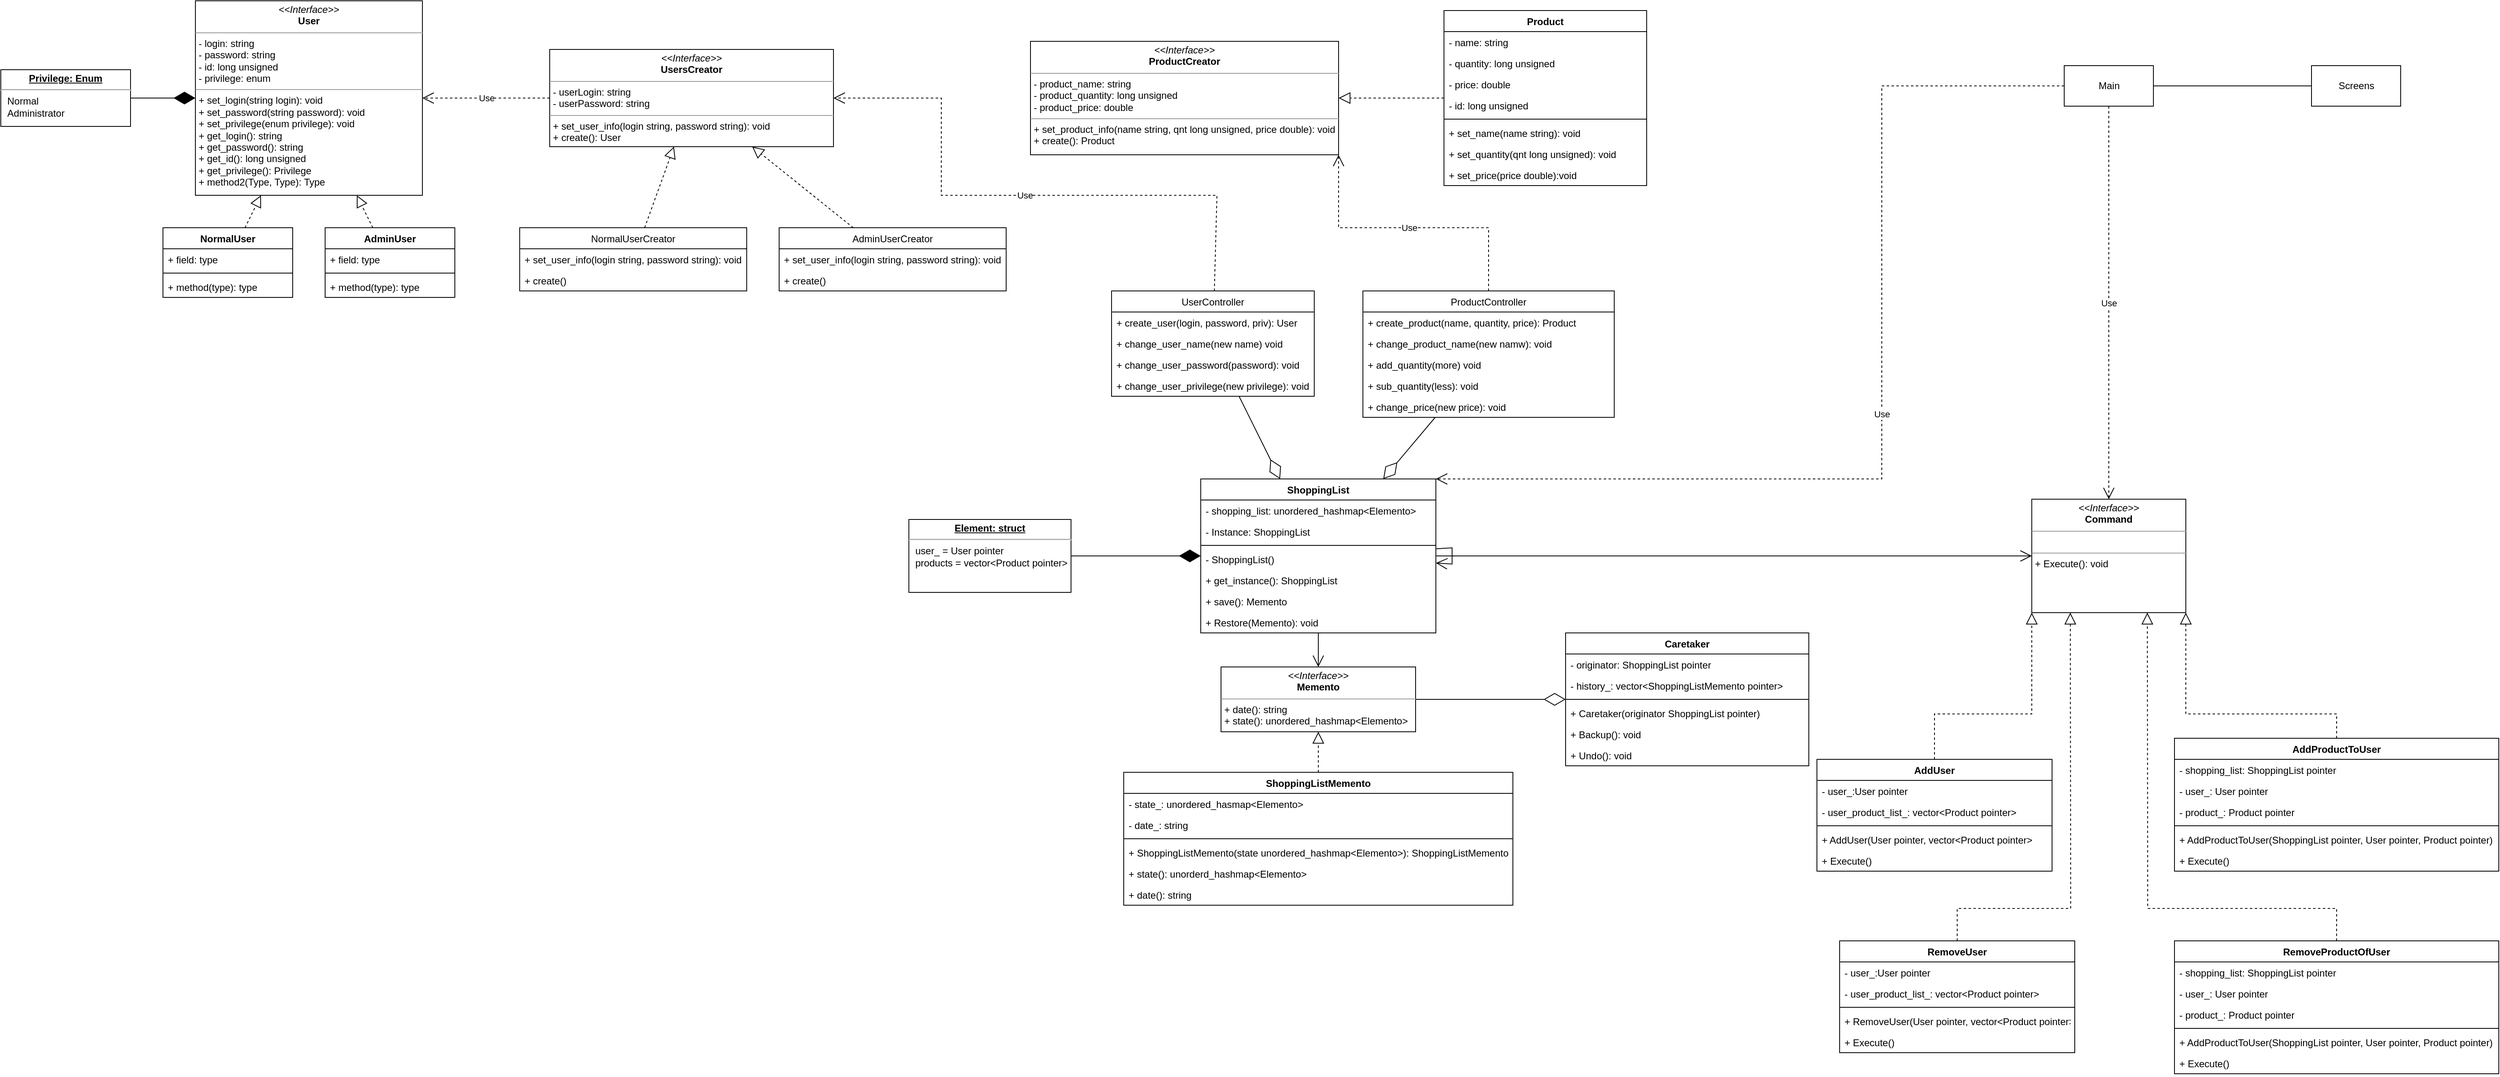 <mxfile version="18.0.6" type="device"><diagram id="e4DoPncErM7FcEN1IzNZ" name="Página-1"><mxGraphModel dx="3576" dy="1153" grid="1" gridSize="10" guides="1" tooltips="1" connect="1" arrows="1" fold="1" page="1" pageScale="1" pageWidth="827" pageHeight="1169" math="0" shadow="0"><root><mxCell id="0"/><mxCell id="1" parent="0"/><mxCell id="eyz5NyRLea04elnx0sg6-11" value="&lt;p style=&quot;margin:0px;margin-top:4px;text-align:center;&quot;&gt;&lt;i&gt;&amp;lt;&amp;lt;Interface&amp;gt;&amp;gt;&lt;/i&gt;&lt;br&gt;&lt;b&gt;User&lt;/b&gt;&lt;/p&gt;&lt;hr size=&quot;1&quot;&gt;&lt;p style=&quot;margin:0px;margin-left:4px;&quot;&gt;- login: string&lt;br&gt;- password: string&lt;/p&gt;&lt;p style=&quot;margin:0px;margin-left:4px;&quot;&gt;- id: long&amp;nbsp;unsigned&lt;/p&gt;&lt;p style=&quot;margin:0px;margin-left:4px;&quot;&gt;- privilege: enum&lt;/p&gt;&lt;hr size=&quot;1&quot;&gt;&lt;p style=&quot;margin:0px;margin-left:4px;&quot;&gt;+ set_login(string login): void&lt;/p&gt;&lt;p style=&quot;margin:0px;margin-left:4px;&quot;&gt;+ set_password(string password): void&lt;/p&gt;&lt;p style=&quot;margin:0px;margin-left:4px;&quot;&gt;+ set_privilege(enum privilege): void&lt;/p&gt;&lt;p style=&quot;margin:0px;margin-left:4px;&quot;&gt;+ get_login(): string&lt;/p&gt;&lt;p style=&quot;margin:0px;margin-left:4px;&quot;&gt;+ get_password(): string&lt;/p&gt;&lt;p style=&quot;margin:0px;margin-left:4px;&quot;&gt;+ get_id(): long unsigned&lt;/p&gt;&lt;p style=&quot;margin:0px;margin-left:4px;&quot;&gt;+ get_privilege(): Privilege&lt;/p&gt;&lt;p style=&quot;margin:0px;margin-left:4px;&quot;&gt;+ method2(Type, Type): Type&lt;/p&gt;" style="verticalAlign=top;align=left;overflow=fill;fontSize=12;fontFamily=Helvetica;html=1;" parent="1" vertex="1"><mxGeometry x="40" y="80" width="280" height="240" as="geometry"/></mxCell><mxCell id="eyz5NyRLea04elnx0sg6-18" value="NormalUser" style="swimlane;fontStyle=1;align=center;verticalAlign=top;childLayout=stackLayout;horizontal=1;startSize=26;horizontalStack=0;resizeParent=1;resizeParentMax=0;resizeLast=0;collapsible=1;marginBottom=0;" parent="1" vertex="1"><mxGeometry y="360" width="160" height="86" as="geometry"/></mxCell><mxCell id="eyz5NyRLea04elnx0sg6-19" value="+ field: type" style="text;strokeColor=none;fillColor=none;align=left;verticalAlign=top;spacingLeft=4;spacingRight=4;overflow=hidden;rotatable=0;points=[[0,0.5],[1,0.5]];portConstraint=eastwest;" parent="eyz5NyRLea04elnx0sg6-18" vertex="1"><mxGeometry y="26" width="160" height="26" as="geometry"/></mxCell><mxCell id="eyz5NyRLea04elnx0sg6-20" value="" style="line;strokeWidth=1;fillColor=none;align=left;verticalAlign=middle;spacingTop=-1;spacingLeft=3;spacingRight=3;rotatable=0;labelPosition=right;points=[];portConstraint=eastwest;" parent="eyz5NyRLea04elnx0sg6-18" vertex="1"><mxGeometry y="52" width="160" height="8" as="geometry"/></mxCell><mxCell id="eyz5NyRLea04elnx0sg6-21" value="+ method(type): type" style="text;strokeColor=none;fillColor=none;align=left;verticalAlign=top;spacingLeft=4;spacingRight=4;overflow=hidden;rotatable=0;points=[[0,0.5],[1,0.5]];portConstraint=eastwest;" parent="eyz5NyRLea04elnx0sg6-18" vertex="1"><mxGeometry y="60" width="160" height="26" as="geometry"/></mxCell><mxCell id="eyz5NyRLea04elnx0sg6-26" value="AdminUser" style="swimlane;fontStyle=1;align=center;verticalAlign=top;childLayout=stackLayout;horizontal=1;startSize=26;horizontalStack=0;resizeParent=1;resizeParentMax=0;resizeLast=0;collapsible=1;marginBottom=0;" parent="1" vertex="1"><mxGeometry x="200" y="360" width="160" height="86" as="geometry"/></mxCell><mxCell id="eyz5NyRLea04elnx0sg6-27" value="+ field: type" style="text;strokeColor=none;fillColor=none;align=left;verticalAlign=top;spacingLeft=4;spacingRight=4;overflow=hidden;rotatable=0;points=[[0,0.5],[1,0.5]];portConstraint=eastwest;" parent="eyz5NyRLea04elnx0sg6-26" vertex="1"><mxGeometry y="26" width="160" height="26" as="geometry"/></mxCell><mxCell id="eyz5NyRLea04elnx0sg6-28" value="" style="line;strokeWidth=1;fillColor=none;align=left;verticalAlign=middle;spacingTop=-1;spacingLeft=3;spacingRight=3;rotatable=0;labelPosition=right;points=[];portConstraint=eastwest;" parent="eyz5NyRLea04elnx0sg6-26" vertex="1"><mxGeometry y="52" width="160" height="8" as="geometry"/></mxCell><mxCell id="eyz5NyRLea04elnx0sg6-29" value="+ method(type): type" style="text;strokeColor=none;fillColor=none;align=left;verticalAlign=top;spacingLeft=4;spacingRight=4;overflow=hidden;rotatable=0;points=[[0,0.5],[1,0.5]];portConstraint=eastwest;" parent="eyz5NyRLea04elnx0sg6-26" vertex="1"><mxGeometry y="60" width="160" height="26" as="geometry"/></mxCell><mxCell id="eyz5NyRLea04elnx0sg6-33" value="&lt;p style=&quot;margin:0px;margin-top:4px;text-align:center;&quot;&gt;&lt;i&gt;&amp;lt;&amp;lt;Interface&amp;gt;&amp;gt;&lt;/i&gt;&lt;br&gt;&lt;b&gt;UsersCreator&lt;/b&gt;&lt;/p&gt;&lt;hr size=&quot;1&quot;&gt;&lt;p style=&quot;margin:0px;margin-left:4px;&quot;&gt;- userLogin: string&lt;/p&gt;&lt;p style=&quot;margin:0px;margin-left:4px;&quot;&gt;- userPassword: string&lt;br&gt;&lt;/p&gt;&lt;hr size=&quot;1&quot;&gt;&lt;p style=&quot;margin:0px;margin-left:4px;&quot;&gt;+ set_user_info(login string, password string): void&lt;br&gt;+ create(): User&lt;/p&gt;" style="verticalAlign=top;align=left;overflow=fill;fontSize=12;fontFamily=Helvetica;html=1;" parent="1" vertex="1"><mxGeometry x="477" y="140" width="350" height="120" as="geometry"/></mxCell><mxCell id="eyz5NyRLea04elnx0sg6-34" value="Use" style="endArrow=open;endSize=12;dashed=1;html=1;rounded=0;" parent="1" source="eyz5NyRLea04elnx0sg6-33" target="eyz5NyRLea04elnx0sg6-11" edge="1"><mxGeometry width="160" relative="1" as="geometry"><mxPoint x="270" y="280" as="sourcePoint"/><mxPoint x="430" y="280" as="targetPoint"/></mxGeometry></mxCell><mxCell id="eyz5NyRLea04elnx0sg6-35" value="" style="endArrow=block;dashed=1;endFill=0;endSize=12;html=1;rounded=0;" parent="1" source="eyz5NyRLea04elnx0sg6-18" target="eyz5NyRLea04elnx0sg6-11" edge="1"><mxGeometry width="160" relative="1" as="geometry"><mxPoint x="270" y="280" as="sourcePoint"/><mxPoint x="430" y="280" as="targetPoint"/></mxGeometry></mxCell><mxCell id="eyz5NyRLea04elnx0sg6-36" value="" style="endArrow=block;dashed=1;endFill=0;endSize=12;html=1;rounded=0;" parent="1" source="eyz5NyRLea04elnx0sg6-26" target="eyz5NyRLea04elnx0sg6-11" edge="1"><mxGeometry width="160" relative="1" as="geometry"><mxPoint x="270" y="280" as="sourcePoint"/><mxPoint x="430" y="280" as="targetPoint"/></mxGeometry></mxCell><mxCell id="eyz5NyRLea04elnx0sg6-37" value="NormalUserCreator" style="swimlane;fontStyle=0;childLayout=stackLayout;horizontal=1;startSize=26;fillColor=none;horizontalStack=0;resizeParent=1;resizeParentMax=0;resizeLast=0;collapsible=1;marginBottom=0;" parent="1" vertex="1"><mxGeometry x="440" y="360" width="280" height="78" as="geometry"/></mxCell><mxCell id="eyz5NyRLea04elnx0sg6-41" value="+ set_user_info(login string, password string): void" style="text;strokeColor=none;fillColor=none;align=left;verticalAlign=top;spacingLeft=4;spacingRight=4;overflow=hidden;rotatable=0;points=[[0,0.5],[1,0.5]];portConstraint=eastwest;" parent="eyz5NyRLea04elnx0sg6-37" vertex="1"><mxGeometry y="26" width="280" height="26" as="geometry"/></mxCell><mxCell id="eyz5NyRLea04elnx0sg6-42" value="+ create()" style="text;strokeColor=none;fillColor=none;align=left;verticalAlign=top;spacingLeft=4;spacingRight=4;overflow=hidden;rotatable=0;points=[[0,0.5],[1,0.5]];portConstraint=eastwest;" parent="eyz5NyRLea04elnx0sg6-37" vertex="1"><mxGeometry y="52" width="280" height="26" as="geometry"/></mxCell><mxCell id="eyz5NyRLea04elnx0sg6-43" value="AdminUserCreator" style="swimlane;fontStyle=0;childLayout=stackLayout;horizontal=1;startSize=26;fillColor=none;horizontalStack=0;resizeParent=1;resizeParentMax=0;resizeLast=0;collapsible=1;marginBottom=0;" parent="1" vertex="1"><mxGeometry x="760" y="360" width="280" height="78" as="geometry"/></mxCell><mxCell id="eyz5NyRLea04elnx0sg6-44" value="+ set_user_info(login string, password string): void" style="text;strokeColor=none;fillColor=none;align=left;verticalAlign=top;spacingLeft=4;spacingRight=4;overflow=hidden;rotatable=0;points=[[0,0.5],[1,0.5]];portConstraint=eastwest;" parent="eyz5NyRLea04elnx0sg6-43" vertex="1"><mxGeometry y="26" width="280" height="26" as="geometry"/></mxCell><mxCell id="eyz5NyRLea04elnx0sg6-45" value="+ create()" style="text;strokeColor=none;fillColor=none;align=left;verticalAlign=top;spacingLeft=4;spacingRight=4;overflow=hidden;rotatable=0;points=[[0,0.5],[1,0.5]];portConstraint=eastwest;" parent="eyz5NyRLea04elnx0sg6-43" vertex="1"><mxGeometry y="52" width="280" height="26" as="geometry"/></mxCell><mxCell id="eyz5NyRLea04elnx0sg6-46" value="" style="endArrow=block;dashed=1;endFill=0;endSize=12;html=1;rounded=0;" parent="1" source="eyz5NyRLea04elnx0sg6-37" target="eyz5NyRLea04elnx0sg6-33" edge="1"><mxGeometry width="160" relative="1" as="geometry"><mxPoint x="680" y="280" as="sourcePoint"/><mxPoint x="840" y="280" as="targetPoint"/></mxGeometry></mxCell><mxCell id="eyz5NyRLea04elnx0sg6-47" value="" style="endArrow=block;dashed=1;endFill=0;endSize=12;html=1;rounded=0;" parent="1" source="eyz5NyRLea04elnx0sg6-43" target="eyz5NyRLea04elnx0sg6-33" edge="1"><mxGeometry width="160" relative="1" as="geometry"><mxPoint x="636.271" y="370" as="sourcePoint"/><mxPoint x="652.352" y="270.0" as="targetPoint"/></mxGeometry></mxCell><mxCell id="eyz5NyRLea04elnx0sg6-52" value="Product" style="swimlane;fontStyle=1;align=center;verticalAlign=top;childLayout=stackLayout;horizontal=1;startSize=26;horizontalStack=0;resizeParent=1;resizeParentMax=0;resizeLast=0;collapsible=1;marginBottom=0;" parent="1" vertex="1"><mxGeometry x="1580" y="92" width="250" height="216" as="geometry"/></mxCell><mxCell id="eyz5NyRLea04elnx0sg6-53" value="- name: string" style="text;strokeColor=none;fillColor=none;align=left;verticalAlign=top;spacingLeft=4;spacingRight=4;overflow=hidden;rotatable=0;points=[[0,0.5],[1,0.5]];portConstraint=eastwest;" parent="eyz5NyRLea04elnx0sg6-52" vertex="1"><mxGeometry y="26" width="250" height="26" as="geometry"/></mxCell><mxCell id="eyz5NyRLea04elnx0sg6-56" value="- quantity: long unsigned" style="text;strokeColor=none;fillColor=none;align=left;verticalAlign=top;spacingLeft=4;spacingRight=4;overflow=hidden;rotatable=0;points=[[0,0.5],[1,0.5]];portConstraint=eastwest;" parent="eyz5NyRLea04elnx0sg6-52" vertex="1"><mxGeometry y="52" width="250" height="26" as="geometry"/></mxCell><mxCell id="eyz5NyRLea04elnx0sg6-57" value="- price: double" style="text;strokeColor=none;fillColor=none;align=left;verticalAlign=top;spacingLeft=4;spacingRight=4;overflow=hidden;rotatable=0;points=[[0,0.5],[1,0.5]];portConstraint=eastwest;" parent="eyz5NyRLea04elnx0sg6-52" vertex="1"><mxGeometry y="78" width="250" height="26" as="geometry"/></mxCell><mxCell id="eyz5NyRLea04elnx0sg6-58" value="- id: long unsigned" style="text;strokeColor=none;fillColor=none;align=left;verticalAlign=top;spacingLeft=4;spacingRight=4;overflow=hidden;rotatable=0;points=[[0,0.5],[1,0.5]];portConstraint=eastwest;" parent="eyz5NyRLea04elnx0sg6-52" vertex="1"><mxGeometry y="104" width="250" height="26" as="geometry"/></mxCell><mxCell id="eyz5NyRLea04elnx0sg6-54" value="" style="line;strokeWidth=1;fillColor=none;align=left;verticalAlign=middle;spacingTop=-1;spacingLeft=3;spacingRight=3;rotatable=0;labelPosition=right;points=[];portConstraint=eastwest;" parent="eyz5NyRLea04elnx0sg6-52" vertex="1"><mxGeometry y="130" width="250" height="8" as="geometry"/></mxCell><mxCell id="eyz5NyRLea04elnx0sg6-55" value="+ set_name(name string): void" style="text;strokeColor=none;fillColor=none;align=left;verticalAlign=top;spacingLeft=4;spacingRight=4;overflow=hidden;rotatable=0;points=[[0,0.5],[1,0.5]];portConstraint=eastwest;" parent="eyz5NyRLea04elnx0sg6-52" vertex="1"><mxGeometry y="138" width="250" height="26" as="geometry"/></mxCell><mxCell id="eyz5NyRLea04elnx0sg6-59" value="+ set_quantity(qnt long unsigned): void" style="text;strokeColor=none;fillColor=none;align=left;verticalAlign=top;spacingLeft=4;spacingRight=4;overflow=hidden;rotatable=0;points=[[0,0.5],[1,0.5]];portConstraint=eastwest;" parent="eyz5NyRLea04elnx0sg6-52" vertex="1"><mxGeometry y="164" width="250" height="26" as="geometry"/></mxCell><mxCell id="eyz5NyRLea04elnx0sg6-60" value="+ set_price(price double):void" style="text;strokeColor=none;fillColor=none;align=left;verticalAlign=top;spacingLeft=4;spacingRight=4;overflow=hidden;rotatable=0;points=[[0,0.5],[1,0.5]];portConstraint=eastwest;" parent="eyz5NyRLea04elnx0sg6-52" vertex="1"><mxGeometry y="190" width="250" height="26" as="geometry"/></mxCell><mxCell id="eyz5NyRLea04elnx0sg6-63" value="&lt;p style=&quot;margin:0px;margin-top:4px;text-align:center;&quot;&gt;&lt;i&gt;&amp;lt;&amp;lt;Interface&amp;gt;&amp;gt;&lt;/i&gt;&lt;br&gt;&lt;b&gt;ProductCreator&lt;/b&gt;&lt;/p&gt;&lt;hr size=&quot;1&quot;&gt;&lt;p style=&quot;margin:0px;margin-left:4px;&quot;&gt;- product_name: string&lt;br&gt;- product_quantity: long unsigned&lt;/p&gt;&lt;p style=&quot;margin:0px;margin-left:4px;&quot;&gt;- product_price: double&amp;nbsp;&lt;/p&gt;&lt;hr size=&quot;1&quot;&gt;&lt;p style=&quot;margin:0px;margin-left:4px;&quot;&gt;+ set_product_info(name string, qnt long unsigned, price double): void&lt;br&gt;+ create(): Product&lt;/p&gt;" style="verticalAlign=top;align=left;overflow=fill;fontSize=12;fontFamily=Helvetica;html=1;" parent="1" vertex="1"><mxGeometry x="1070" y="130" width="380" height="140" as="geometry"/></mxCell><mxCell id="eyz5NyRLea04elnx0sg6-65" value="&lt;p style=&quot;margin:0px;margin-top:4px;text-align:center;text-decoration:underline;&quot;&gt;&lt;b&gt;Element: struct&lt;/b&gt;&lt;/p&gt;&lt;hr&gt;&lt;p style=&quot;margin:0px;margin-left:8px;&quot;&gt;user_ = User pointer&lt;br&gt;products = vector&amp;lt;Product pointer&amp;gt;&lt;br&gt;&lt;/p&gt;" style="verticalAlign=top;align=left;overflow=fill;fontSize=12;fontFamily=Helvetica;html=1;" parent="1" vertex="1"><mxGeometry x="920" y="720" width="200" height="90" as="geometry"/></mxCell><mxCell id="eyz5NyRLea04elnx0sg6-66" value="&lt;p style=&quot;margin:0px;margin-top:4px;text-align:center;text-decoration:underline;&quot;&gt;&lt;b&gt;Privilege: Enum&lt;/b&gt;&lt;/p&gt;&lt;hr&gt;&lt;p style=&quot;margin:0px;margin-left:8px;&quot;&gt;Normal&lt;br&gt;Administrator&lt;/p&gt;" style="verticalAlign=top;align=left;overflow=fill;fontSize=12;fontFamily=Helvetica;html=1;" parent="1" vertex="1"><mxGeometry x="-200" y="165" width="160" height="70" as="geometry"/></mxCell><mxCell id="eyz5NyRLea04elnx0sg6-67" value="" style="endArrow=diamondThin;endFill=1;endSize=24;html=1;rounded=0;" parent="1" source="eyz5NyRLea04elnx0sg6-66" target="eyz5NyRLea04elnx0sg6-11" edge="1"><mxGeometry width="160" relative="1" as="geometry"><mxPoint x="70" y="320" as="sourcePoint"/><mxPoint x="230" y="320" as="targetPoint"/></mxGeometry></mxCell><mxCell id="eyz5NyRLea04elnx0sg6-68" value="ShoppingList" style="swimlane;fontStyle=1;align=center;verticalAlign=top;childLayout=stackLayout;horizontal=1;startSize=26;horizontalStack=0;resizeParent=1;resizeParentMax=0;resizeLast=0;collapsible=1;marginBottom=0;" parent="1" vertex="1"><mxGeometry x="1280" y="670" width="290" height="190" as="geometry"/></mxCell><mxCell id="eyz5NyRLea04elnx0sg6-69" value="- shopping_list: unordered_hashmap&lt;Elemento&gt;" style="text;strokeColor=none;fillColor=none;align=left;verticalAlign=top;spacingLeft=4;spacingRight=4;overflow=hidden;rotatable=0;points=[[0,0.5],[1,0.5]];portConstraint=eastwest;" parent="eyz5NyRLea04elnx0sg6-68" vertex="1"><mxGeometry y="26" width="290" height="26" as="geometry"/></mxCell><mxCell id="eyz5NyRLea04elnx0sg6-74" value="- Instance: ShoppingList" style="text;strokeColor=none;fillColor=none;align=left;verticalAlign=top;spacingLeft=4;spacingRight=4;overflow=hidden;rotatable=0;points=[[0,0.5],[1,0.5]];portConstraint=eastwest;" parent="eyz5NyRLea04elnx0sg6-68" vertex="1"><mxGeometry y="52" width="290" height="26" as="geometry"/></mxCell><mxCell id="eyz5NyRLea04elnx0sg6-70" value="" style="line;strokeWidth=1;fillColor=none;align=left;verticalAlign=middle;spacingTop=-1;spacingLeft=3;spacingRight=3;rotatable=0;labelPosition=right;points=[];portConstraint=eastwest;" parent="eyz5NyRLea04elnx0sg6-68" vertex="1"><mxGeometry y="78" width="290" height="8" as="geometry"/></mxCell><mxCell id="eyz5NyRLea04elnx0sg6-71" value="- ShoppingList()" style="text;strokeColor=none;fillColor=none;align=left;verticalAlign=top;spacingLeft=4;spacingRight=4;overflow=hidden;rotatable=0;points=[[0,0.5],[1,0.5]];portConstraint=eastwest;" parent="eyz5NyRLea04elnx0sg6-68" vertex="1"><mxGeometry y="86" width="290" height="26" as="geometry"/></mxCell><mxCell id="eyz5NyRLea04elnx0sg6-75" value="+ get_instance(): ShoppingList" style="text;strokeColor=none;fillColor=none;align=left;verticalAlign=top;spacingLeft=4;spacingRight=4;overflow=hidden;rotatable=0;points=[[0,0.5],[1,0.5]];portConstraint=eastwest;" parent="eyz5NyRLea04elnx0sg6-68" vertex="1"><mxGeometry y="112" width="290" height="26" as="geometry"/></mxCell><mxCell id="eyz5NyRLea04elnx0sg6-115" value="+ save(): Memento" style="text;strokeColor=none;fillColor=none;align=left;verticalAlign=top;spacingLeft=4;spacingRight=4;overflow=hidden;rotatable=0;points=[[0,0.5],[1,0.5]];portConstraint=eastwest;" parent="eyz5NyRLea04elnx0sg6-68" vertex="1"><mxGeometry y="138" width="290" height="26" as="geometry"/></mxCell><mxCell id="eyz5NyRLea04elnx0sg6-116" value="+ Restore(Memento): void" style="text;strokeColor=none;fillColor=none;align=left;verticalAlign=top;spacingLeft=4;spacingRight=4;overflow=hidden;rotatable=0;points=[[0,0.5],[1,0.5]];portConstraint=eastwest;" parent="eyz5NyRLea04elnx0sg6-68" vertex="1"><mxGeometry y="164" width="290" height="26" as="geometry"/></mxCell><mxCell id="eyz5NyRLea04elnx0sg6-72" value="" style="endArrow=diamondThin;endFill=1;endSize=24;html=1;rounded=0;" parent="1" source="eyz5NyRLea04elnx0sg6-65" target="eyz5NyRLea04elnx0sg6-68" edge="1"><mxGeometry width="160" relative="1" as="geometry"><mxPoint x="1030" y="600" as="sourcePoint"/><mxPoint x="1190" y="600" as="targetPoint"/></mxGeometry></mxCell><mxCell id="eyz5NyRLea04elnx0sg6-76" value="" style="endArrow=open;endFill=1;endSize=12;html=1;rounded=0;" parent="1" source="eyz5NyRLea04elnx0sg6-68" target="eyz5NyRLea04elnx0sg6-68" edge="1"><mxGeometry width="160" relative="1" as="geometry"><mxPoint x="1630" y="730" as="sourcePoint"/><mxPoint x="1390" y="580" as="targetPoint"/></mxGeometry></mxCell><mxCell id="eyz5NyRLea04elnx0sg6-77" value="UserController" style="swimlane;fontStyle=0;childLayout=stackLayout;horizontal=1;startSize=26;fillColor=none;horizontalStack=0;resizeParent=1;resizeParentMax=0;resizeLast=0;collapsible=1;marginBottom=0;" parent="1" vertex="1"><mxGeometry x="1170" y="438" width="250" height="130" as="geometry"/></mxCell><mxCell id="eyz5NyRLea04elnx0sg6-78" value="+ create_user(login, password, priv): User" style="text;strokeColor=none;fillColor=none;align=left;verticalAlign=top;spacingLeft=4;spacingRight=4;overflow=hidden;rotatable=0;points=[[0,0.5],[1,0.5]];portConstraint=eastwest;" parent="eyz5NyRLea04elnx0sg6-77" vertex="1"><mxGeometry y="26" width="250" height="26" as="geometry"/></mxCell><mxCell id="eyz5NyRLea04elnx0sg6-79" value="+ change_user_name(new name) void" style="text;strokeColor=none;fillColor=none;align=left;verticalAlign=top;spacingLeft=4;spacingRight=4;overflow=hidden;rotatable=0;points=[[0,0.5],[1,0.5]];portConstraint=eastwest;" parent="eyz5NyRLea04elnx0sg6-77" vertex="1"><mxGeometry y="52" width="250" height="26" as="geometry"/></mxCell><mxCell id="eyz5NyRLea04elnx0sg6-80" value="+ change_user_password(password): void" style="text;strokeColor=none;fillColor=none;align=left;verticalAlign=top;spacingLeft=4;spacingRight=4;overflow=hidden;rotatable=0;points=[[0,0.5],[1,0.5]];portConstraint=eastwest;" parent="eyz5NyRLea04elnx0sg6-77" vertex="1"><mxGeometry y="78" width="250" height="26" as="geometry"/></mxCell><mxCell id="eyz5NyRLea04elnx0sg6-89" value="+ change_user_privilege(new privilege): void" style="text;strokeColor=none;fillColor=none;align=left;verticalAlign=top;spacingLeft=4;spacingRight=4;overflow=hidden;rotatable=0;points=[[0,0.5],[1,0.5]];portConstraint=eastwest;" parent="eyz5NyRLea04elnx0sg6-77" vertex="1"><mxGeometry y="104" width="250" height="26" as="geometry"/></mxCell><mxCell id="eyz5NyRLea04elnx0sg6-81" value="ProductController" style="swimlane;fontStyle=0;childLayout=stackLayout;horizontal=1;startSize=26;fillColor=none;horizontalStack=0;resizeParent=1;resizeParentMax=0;resizeLast=0;collapsible=1;marginBottom=0;" parent="1" vertex="1"><mxGeometry x="1480" y="438" width="310" height="156" as="geometry"/></mxCell><mxCell id="eyz5NyRLea04elnx0sg6-82" value="+ create_product(name, quantity, price): Product" style="text;strokeColor=none;fillColor=none;align=left;verticalAlign=top;spacingLeft=4;spacingRight=4;overflow=hidden;rotatable=0;points=[[0,0.5],[1,0.5]];portConstraint=eastwest;" parent="eyz5NyRLea04elnx0sg6-81" vertex="1"><mxGeometry y="26" width="310" height="26" as="geometry"/></mxCell><mxCell id="eyz5NyRLea04elnx0sg6-83" value="+ change_product_name(new namw): void" style="text;strokeColor=none;fillColor=none;align=left;verticalAlign=top;spacingLeft=4;spacingRight=4;overflow=hidden;rotatable=0;points=[[0,0.5],[1,0.5]];portConstraint=eastwest;" parent="eyz5NyRLea04elnx0sg6-81" vertex="1"><mxGeometry y="52" width="310" height="26" as="geometry"/></mxCell><mxCell id="eyz5NyRLea04elnx0sg6-84" value="+ add_quantity(more) void" style="text;strokeColor=none;fillColor=none;align=left;verticalAlign=top;spacingLeft=4;spacingRight=4;overflow=hidden;rotatable=0;points=[[0,0.5],[1,0.5]];portConstraint=eastwest;" parent="eyz5NyRLea04elnx0sg6-81" vertex="1"><mxGeometry y="78" width="310" height="26" as="geometry"/></mxCell><mxCell id="eyz5NyRLea04elnx0sg6-90" value="+ sub_quantity(less): void" style="text;strokeColor=none;fillColor=none;align=left;verticalAlign=top;spacingLeft=4;spacingRight=4;overflow=hidden;rotatable=0;points=[[0,0.5],[1,0.5]];portConstraint=eastwest;" parent="eyz5NyRLea04elnx0sg6-81" vertex="1"><mxGeometry y="104" width="310" height="26" as="geometry"/></mxCell><mxCell id="eyz5NyRLea04elnx0sg6-91" value="+ change_price(new price): void" style="text;strokeColor=none;fillColor=none;align=left;verticalAlign=top;spacingLeft=4;spacingRight=4;overflow=hidden;rotatable=0;points=[[0,0.5],[1,0.5]];portConstraint=eastwest;" parent="eyz5NyRLea04elnx0sg6-81" vertex="1"><mxGeometry y="130" width="310" height="26" as="geometry"/></mxCell><mxCell id="eyz5NyRLea04elnx0sg6-85" value="" style="endArrow=diamondThin;endFill=0;endSize=24;html=1;rounded=0;" parent="1" source="eyz5NyRLea04elnx0sg6-77" target="eyz5NyRLea04elnx0sg6-68" edge="1"><mxGeometry width="160" relative="1" as="geometry"><mxPoint x="1230" y="580" as="sourcePoint"/><mxPoint x="1390" y="580" as="targetPoint"/></mxGeometry></mxCell><mxCell id="eyz5NyRLea04elnx0sg6-86" value="" style="endArrow=diamondThin;endFill=0;endSize=24;html=1;rounded=0;" parent="1" source="eyz5NyRLea04elnx0sg6-81" target="eyz5NyRLea04elnx0sg6-68" edge="1"><mxGeometry width="160" relative="1" as="geometry"><mxPoint x="1359.839" y="552" as="sourcePoint"/><mxPoint x="1408.675" y="680" as="targetPoint"/></mxGeometry></mxCell><mxCell id="eyz5NyRLea04elnx0sg6-87" value="Use" style="endArrow=open;endSize=12;dashed=1;html=1;rounded=0;entryX=1;entryY=1;entryDx=0;entryDy=0;" parent="1" source="eyz5NyRLea04elnx0sg6-81" target="eyz5NyRLea04elnx0sg6-63" edge="1"><mxGeometry width="160" relative="1" as="geometry"><mxPoint x="1130" y="380" as="sourcePoint"/><mxPoint x="1290" y="380" as="targetPoint"/><Array as="points"><mxPoint x="1635" y="360"/><mxPoint x="1450" y="360"/></Array></mxGeometry></mxCell><mxCell id="eyz5NyRLea04elnx0sg6-88" value="Use" style="endArrow=open;endSize=12;dashed=1;html=1;rounded=0;" parent="1" source="eyz5NyRLea04elnx0sg6-77" target="eyz5NyRLea04elnx0sg6-33" edge="1"><mxGeometry width="160" relative="1" as="geometry"><mxPoint x="1130" y="380" as="sourcePoint"/><mxPoint x="1290" y="380" as="targetPoint"/><Array as="points"><mxPoint x="1300" y="320"/><mxPoint x="960" y="320"/><mxPoint x="960" y="200"/></Array></mxGeometry></mxCell><mxCell id="eyz5NyRLea04elnx0sg6-92" value="&lt;p style=&quot;margin:0px;margin-top:4px;text-align:center;&quot;&gt;&lt;i&gt;&amp;lt;&amp;lt;Interface&amp;gt;&amp;gt;&lt;/i&gt;&lt;br&gt;&lt;b&gt;Memento&lt;/b&gt;&lt;/p&gt;&lt;hr size=&quot;1&quot;&gt;&lt;p style=&quot;margin:0px;margin-left:4px;&quot;&gt;+ date(): string&lt;br&gt;+ state(): unordered_hashmap&amp;lt;Elemento&amp;gt;&lt;/p&gt;&lt;p style=&quot;margin:0px;margin-left:4px;&quot;&gt;&lt;br&gt;&lt;/p&gt;" style="verticalAlign=top;align=left;overflow=fill;fontSize=12;fontFamily=Helvetica;html=1;" parent="1" vertex="1"><mxGeometry x="1305" y="902" width="240" height="80" as="geometry"/></mxCell><mxCell id="eyz5NyRLea04elnx0sg6-97" value="" style="endArrow=block;dashed=1;endFill=0;endSize=12;html=1;rounded=0;" parent="1" source="eyz5NyRLea04elnx0sg6-98" target="eyz5NyRLea04elnx0sg6-92" edge="1"><mxGeometry width="160" relative="1" as="geometry"><mxPoint x="1360" y="1052" as="sourcePoint"/><mxPoint x="1460" y="982" as="targetPoint"/></mxGeometry></mxCell><mxCell id="eyz5NyRLea04elnx0sg6-98" value="ShoppingListMemento" style="swimlane;fontStyle=1;align=center;verticalAlign=top;childLayout=stackLayout;horizontal=1;startSize=26;horizontalStack=0;resizeParent=1;resizeParentMax=0;resizeLast=0;collapsible=1;marginBottom=0;" parent="1" vertex="1"><mxGeometry x="1185" y="1032" width="480" height="164" as="geometry"/></mxCell><mxCell id="eyz5NyRLea04elnx0sg6-99" value="- state_: unordered_hasmap&lt;Elemento&gt;" style="text;strokeColor=none;fillColor=none;align=left;verticalAlign=top;spacingLeft=4;spacingRight=4;overflow=hidden;rotatable=0;points=[[0,0.5],[1,0.5]];portConstraint=eastwest;" parent="eyz5NyRLea04elnx0sg6-98" vertex="1"><mxGeometry y="26" width="480" height="26" as="geometry"/></mxCell><mxCell id="eyz5NyRLea04elnx0sg6-102" value="- date_: string" style="text;strokeColor=none;fillColor=none;align=left;verticalAlign=top;spacingLeft=4;spacingRight=4;overflow=hidden;rotatable=0;points=[[0,0.5],[1,0.5]];portConstraint=eastwest;" parent="eyz5NyRLea04elnx0sg6-98" vertex="1"><mxGeometry y="52" width="480" height="26" as="geometry"/></mxCell><mxCell id="eyz5NyRLea04elnx0sg6-100" value="" style="line;strokeWidth=1;fillColor=none;align=left;verticalAlign=middle;spacingTop=-1;spacingLeft=3;spacingRight=3;rotatable=0;labelPosition=right;points=[];portConstraint=eastwest;" parent="eyz5NyRLea04elnx0sg6-98" vertex="1"><mxGeometry y="78" width="480" height="8" as="geometry"/></mxCell><mxCell id="eyz5NyRLea04elnx0sg6-101" value="+ ShoppingListMemento(state unordered_hashmap&lt;Elemento&gt;): ShoppingListMemento" style="text;strokeColor=none;fillColor=none;align=left;verticalAlign=top;spacingLeft=4;spacingRight=4;overflow=hidden;rotatable=0;points=[[0,0.5],[1,0.5]];portConstraint=eastwest;" parent="eyz5NyRLea04elnx0sg6-98" vertex="1"><mxGeometry y="86" width="480" height="26" as="geometry"/></mxCell><mxCell id="eyz5NyRLea04elnx0sg6-103" value="+ state(): unorderd_hashmap&lt;Elemento&gt;" style="text;strokeColor=none;fillColor=none;align=left;verticalAlign=top;spacingLeft=4;spacingRight=4;overflow=hidden;rotatable=0;points=[[0,0.5],[1,0.5]];portConstraint=eastwest;" parent="eyz5NyRLea04elnx0sg6-98" vertex="1"><mxGeometry y="112" width="480" height="26" as="geometry"/></mxCell><mxCell id="eyz5NyRLea04elnx0sg6-104" value="+ date(): string" style="text;strokeColor=none;fillColor=none;align=left;verticalAlign=top;spacingLeft=4;spacingRight=4;overflow=hidden;rotatable=0;points=[[0,0.5],[1,0.5]];portConstraint=eastwest;" parent="eyz5NyRLea04elnx0sg6-98" vertex="1"><mxGeometry y="138" width="480" height="26" as="geometry"/></mxCell><mxCell id="eyz5NyRLea04elnx0sg6-105" value="Caretaker" style="swimlane;fontStyle=1;align=center;verticalAlign=top;childLayout=stackLayout;horizontal=1;startSize=26;horizontalStack=0;resizeParent=1;resizeParentMax=0;resizeLast=0;collapsible=1;marginBottom=0;" parent="1" vertex="1"><mxGeometry x="1730" y="860" width="300" height="164" as="geometry"/></mxCell><mxCell id="eyz5NyRLea04elnx0sg6-106" value="- originator: ShoppingList pointer" style="text;strokeColor=none;fillColor=none;align=left;verticalAlign=top;spacingLeft=4;spacingRight=4;overflow=hidden;rotatable=0;points=[[0,0.5],[1,0.5]];portConstraint=eastwest;" parent="eyz5NyRLea04elnx0sg6-105" vertex="1"><mxGeometry y="26" width="300" height="26" as="geometry"/></mxCell><mxCell id="eyz5NyRLea04elnx0sg6-110" value="- history_: vector&lt;ShoppingListMemento pointer&gt;" style="text;strokeColor=none;fillColor=none;align=left;verticalAlign=top;spacingLeft=4;spacingRight=4;overflow=hidden;rotatable=0;points=[[0,0.5],[1,0.5]];portConstraint=eastwest;" parent="eyz5NyRLea04elnx0sg6-105" vertex="1"><mxGeometry y="52" width="300" height="26" as="geometry"/></mxCell><mxCell id="eyz5NyRLea04elnx0sg6-107" value="" style="line;strokeWidth=1;fillColor=none;align=left;verticalAlign=middle;spacingTop=-1;spacingLeft=3;spacingRight=3;rotatable=0;labelPosition=right;points=[];portConstraint=eastwest;" parent="eyz5NyRLea04elnx0sg6-105" vertex="1"><mxGeometry y="78" width="300" height="8" as="geometry"/></mxCell><mxCell id="eyz5NyRLea04elnx0sg6-108" value="+ Caretaker(originator ShoppingList pointer)" style="text;strokeColor=none;fillColor=none;align=left;verticalAlign=top;spacingLeft=4;spacingRight=4;overflow=hidden;rotatable=0;points=[[0,0.5],[1,0.5]];portConstraint=eastwest;" parent="eyz5NyRLea04elnx0sg6-105" vertex="1"><mxGeometry y="86" width="300" height="26" as="geometry"/></mxCell><mxCell id="eyz5NyRLea04elnx0sg6-111" value="+ Backup(): void" style="text;strokeColor=none;fillColor=none;align=left;verticalAlign=top;spacingLeft=4;spacingRight=4;overflow=hidden;rotatable=0;points=[[0,0.5],[1,0.5]];portConstraint=eastwest;" parent="eyz5NyRLea04elnx0sg6-105" vertex="1"><mxGeometry y="112" width="300" height="26" as="geometry"/></mxCell><mxCell id="eyz5NyRLea04elnx0sg6-112" value="+ Undo(): void" style="text;strokeColor=none;fillColor=none;align=left;verticalAlign=top;spacingLeft=4;spacingRight=4;overflow=hidden;rotatable=0;points=[[0,0.5],[1,0.5]];portConstraint=eastwest;" parent="eyz5NyRLea04elnx0sg6-105" vertex="1"><mxGeometry y="138" width="300" height="26" as="geometry"/></mxCell><mxCell id="eyz5NyRLea04elnx0sg6-109" value="" style="endArrow=diamondThin;endFill=0;endSize=24;html=1;rounded=0;" parent="1" source="eyz5NyRLea04elnx0sg6-92" target="eyz5NyRLea04elnx0sg6-105" edge="1"><mxGeometry width="160" relative="1" as="geometry"><mxPoint x="1720" y="982" as="sourcePoint"/><mxPoint x="1880" y="982" as="targetPoint"/></mxGeometry></mxCell><mxCell id="eyz5NyRLea04elnx0sg6-114" value="" style="endArrow=open;endFill=1;endSize=12;html=1;rounded=0;" parent="1" source="eyz5NyRLea04elnx0sg6-68" target="eyz5NyRLea04elnx0sg6-92" edge="1"><mxGeometry width="160" relative="1" as="geometry"><mxPoint x="1050" y="620" as="sourcePoint"/><mxPoint x="1210" y="620" as="targetPoint"/></mxGeometry></mxCell><mxCell id="eW4fPq8J_WQ3ywFeKjN--6" value="&lt;p style=&quot;margin:0px;margin-top:4px;text-align:center;&quot;&gt;&lt;i&gt;&amp;lt;&amp;lt;Interface&amp;gt;&amp;gt;&lt;/i&gt;&lt;br&gt;&lt;b&gt;Command&lt;/b&gt;&lt;/p&gt;&lt;hr size=&quot;1&quot;&gt;&lt;p style=&quot;margin:0px;margin-left:4px;&quot;&gt;&lt;br&gt;&lt;/p&gt;&lt;hr size=&quot;1&quot;&gt;&lt;p style=&quot;margin:0px;margin-left:4px;&quot;&gt;+ Execute(): void&lt;/p&gt;" style="verticalAlign=top;align=left;overflow=fill;fontSize=12;fontFamily=Helvetica;html=1;" vertex="1" parent="1"><mxGeometry x="2305" y="695" width="190" height="140" as="geometry"/></mxCell><mxCell id="eW4fPq8J_WQ3ywFeKjN--7" value="AddUser" style="swimlane;fontStyle=1;align=center;verticalAlign=top;childLayout=stackLayout;horizontal=1;startSize=26;horizontalStack=0;resizeParent=1;resizeParentMax=0;resizeLast=0;collapsible=1;marginBottom=0;" vertex="1" parent="1"><mxGeometry x="2040" y="1016" width="290" height="138" as="geometry"/></mxCell><mxCell id="eW4fPq8J_WQ3ywFeKjN--8" value="- user_:User pointer" style="text;strokeColor=none;fillColor=none;align=left;verticalAlign=top;spacingLeft=4;spacingRight=4;overflow=hidden;rotatable=0;points=[[0,0.5],[1,0.5]];portConstraint=eastwest;" vertex="1" parent="eW4fPq8J_WQ3ywFeKjN--7"><mxGeometry y="26" width="290" height="26" as="geometry"/></mxCell><mxCell id="eW4fPq8J_WQ3ywFeKjN--9" value="- user_product_list_: vector&lt;Product pointer&gt;" style="text;strokeColor=none;fillColor=none;align=left;verticalAlign=top;spacingLeft=4;spacingRight=4;overflow=hidden;rotatable=0;points=[[0,0.5],[1,0.5]];portConstraint=eastwest;" vertex="1" parent="eW4fPq8J_WQ3ywFeKjN--7"><mxGeometry y="52" width="290" height="26" as="geometry"/></mxCell><mxCell id="eW4fPq8J_WQ3ywFeKjN--10" value="" style="line;strokeWidth=1;fillColor=none;align=left;verticalAlign=middle;spacingTop=-1;spacingLeft=3;spacingRight=3;rotatable=0;labelPosition=right;points=[];portConstraint=eastwest;" vertex="1" parent="eW4fPq8J_WQ3ywFeKjN--7"><mxGeometry y="78" width="290" height="8" as="geometry"/></mxCell><mxCell id="eW4fPq8J_WQ3ywFeKjN--11" value="+ AddUser(User pointer, vector&lt;Product pointer&gt;" style="text;strokeColor=none;fillColor=none;align=left;verticalAlign=top;spacingLeft=4;spacingRight=4;overflow=hidden;rotatable=0;points=[[0,0.5],[1,0.5]];portConstraint=eastwest;" vertex="1" parent="eW4fPq8J_WQ3ywFeKjN--7"><mxGeometry y="86" width="290" height="26" as="geometry"/></mxCell><mxCell id="eW4fPq8J_WQ3ywFeKjN--12" value="+ Execute()" style="text;strokeColor=none;fillColor=none;align=left;verticalAlign=top;spacingLeft=4;spacingRight=4;overflow=hidden;rotatable=0;points=[[0,0.5],[1,0.5]];portConstraint=eastwest;" vertex="1" parent="eW4fPq8J_WQ3ywFeKjN--7"><mxGeometry y="112" width="290" height="26" as="geometry"/></mxCell><mxCell id="eW4fPq8J_WQ3ywFeKjN--13" value="" style="endArrow=block;dashed=1;endFill=0;endSize=12;html=1;rounded=0;entryX=0;entryY=1;entryDx=0;entryDy=0;" edge="1" parent="1" source="eW4fPq8J_WQ3ywFeKjN--7" target="eW4fPq8J_WQ3ywFeKjN--6"><mxGeometry width="160" relative="1" as="geometry"><mxPoint x="2170" y="750" as="sourcePoint"/><mxPoint x="2330" y="750" as="targetPoint"/><Array as="points"><mxPoint x="2185" y="960"/><mxPoint x="2305" y="960"/></Array></mxGeometry></mxCell><mxCell id="eW4fPq8J_WQ3ywFeKjN--14" value="AddProductToUser" style="swimlane;fontStyle=1;align=center;verticalAlign=top;childLayout=stackLayout;horizontal=1;startSize=26;horizontalStack=0;resizeParent=1;resizeParentMax=0;resizeLast=0;collapsible=1;marginBottom=0;" vertex="1" parent="1"><mxGeometry x="2481" y="990" width="400" height="164" as="geometry"/></mxCell><mxCell id="eW4fPq8J_WQ3ywFeKjN--15" value="- shopping_list: ShoppingList pointer" style="text;strokeColor=none;fillColor=none;align=left;verticalAlign=top;spacingLeft=4;spacingRight=4;overflow=hidden;rotatable=0;points=[[0,0.5],[1,0.5]];portConstraint=eastwest;" vertex="1" parent="eW4fPq8J_WQ3ywFeKjN--14"><mxGeometry y="26" width="400" height="26" as="geometry"/></mxCell><mxCell id="eW4fPq8J_WQ3ywFeKjN--16" value="- user_: User pointer" style="text;strokeColor=none;fillColor=none;align=left;verticalAlign=top;spacingLeft=4;spacingRight=4;overflow=hidden;rotatable=0;points=[[0,0.5],[1,0.5]];portConstraint=eastwest;" vertex="1" parent="eW4fPq8J_WQ3ywFeKjN--14"><mxGeometry y="52" width="400" height="26" as="geometry"/></mxCell><mxCell id="eW4fPq8J_WQ3ywFeKjN--17" value="- product_: Product pointer" style="text;strokeColor=none;fillColor=none;align=left;verticalAlign=top;spacingLeft=4;spacingRight=4;overflow=hidden;rotatable=0;points=[[0,0.5],[1,0.5]];portConstraint=eastwest;" vertex="1" parent="eW4fPq8J_WQ3ywFeKjN--14"><mxGeometry y="78" width="400" height="26" as="geometry"/></mxCell><mxCell id="eW4fPq8J_WQ3ywFeKjN--18" value="" style="line;strokeWidth=1;fillColor=none;align=left;verticalAlign=middle;spacingTop=-1;spacingLeft=3;spacingRight=3;rotatable=0;labelPosition=right;points=[];portConstraint=eastwest;" vertex="1" parent="eW4fPq8J_WQ3ywFeKjN--14"><mxGeometry y="104" width="400" height="8" as="geometry"/></mxCell><mxCell id="eW4fPq8J_WQ3ywFeKjN--19" value="+ AddProductToUser(ShoppingList pointer, User pointer, Product pointer)" style="text;strokeColor=none;fillColor=none;align=left;verticalAlign=top;spacingLeft=4;spacingRight=4;overflow=hidden;rotatable=0;points=[[0,0.5],[1,0.5]];portConstraint=eastwest;" vertex="1" parent="eW4fPq8J_WQ3ywFeKjN--14"><mxGeometry y="112" width="400" height="26" as="geometry"/></mxCell><mxCell id="eW4fPq8J_WQ3ywFeKjN--20" value="+ Execute()" style="text;strokeColor=none;fillColor=none;align=left;verticalAlign=top;spacingLeft=4;spacingRight=4;overflow=hidden;rotatable=0;points=[[0,0.5],[1,0.5]];portConstraint=eastwest;" vertex="1" parent="eW4fPq8J_WQ3ywFeKjN--14"><mxGeometry y="138" width="400" height="26" as="geometry"/></mxCell><mxCell id="eW4fPq8J_WQ3ywFeKjN--21" value="" style="endArrow=block;dashed=1;endFill=0;endSize=12;html=1;rounded=0;entryX=1;entryY=1;entryDx=0;entryDy=0;" edge="1" parent="1" source="eW4fPq8J_WQ3ywFeKjN--14" target="eW4fPq8J_WQ3ywFeKjN--6"><mxGeometry width="160" relative="1" as="geometry"><mxPoint x="2340" y="750" as="sourcePoint"/><mxPoint x="2500" y="750" as="targetPoint"/><Array as="points"><mxPoint x="2681" y="960"/><mxPoint x="2495" y="960"/></Array></mxGeometry></mxCell><mxCell id="eW4fPq8J_WQ3ywFeKjN--22" value="" style="endArrow=open;endFill=1;endSize=12;html=1;rounded=0;" edge="1" parent="1" target="eW4fPq8J_WQ3ywFeKjN--6" source="eyz5NyRLea04elnx0sg6-68"><mxGeometry width="160" relative="1" as="geometry"><mxPoint x="2140" y="710" as="sourcePoint"/><mxPoint x="2290" y="590" as="targetPoint"/></mxGeometry></mxCell><mxCell id="eW4fPq8J_WQ3ywFeKjN--23" value="Main" style="html=1;" vertex="1" parent="1"><mxGeometry x="2345" y="160" width="110" height="50" as="geometry"/></mxCell><mxCell id="eW4fPq8J_WQ3ywFeKjN--25" value="Use" style="endArrow=open;endSize=12;dashed=1;html=1;rounded=0;" edge="1" parent="1" source="eW4fPq8J_WQ3ywFeKjN--23" target="eW4fPq8J_WQ3ywFeKjN--6"><mxGeometry width="160" relative="1" as="geometry"><mxPoint x="2270" y="260" as="sourcePoint"/><mxPoint x="2430" y="260" as="targetPoint"/></mxGeometry></mxCell><mxCell id="eW4fPq8J_WQ3ywFeKjN--26" value="Use" style="endArrow=open;endSize=12;dashed=1;html=1;rounded=0;entryX=1;entryY=0;entryDx=0;entryDy=0;" edge="1" parent="1" source="eW4fPq8J_WQ3ywFeKjN--23" target="eyz5NyRLea04elnx0sg6-68"><mxGeometry width="160" relative="1" as="geometry"><mxPoint x="1780" y="490" as="sourcePoint"/><mxPoint x="1940" y="490" as="targetPoint"/><Array as="points"><mxPoint x="2120" y="185"/><mxPoint x="2120" y="670"/></Array></mxGeometry></mxCell><mxCell id="eW4fPq8J_WQ3ywFeKjN--27" value="" style="endArrow=block;dashed=1;endFill=0;endSize=12;html=1;rounded=0;" edge="1" parent="1" source="eyz5NyRLea04elnx0sg6-52" target="eyz5NyRLea04elnx0sg6-63"><mxGeometry width="160" relative="1" as="geometry"><mxPoint x="1750" y="260" as="sourcePoint"/><mxPoint x="1910" y="260" as="targetPoint"/></mxGeometry></mxCell><mxCell id="eW4fPq8J_WQ3ywFeKjN--28" value="RemoveUser" style="swimlane;fontStyle=1;align=center;verticalAlign=top;childLayout=stackLayout;horizontal=1;startSize=26;horizontalStack=0;resizeParent=1;resizeParentMax=0;resizeLast=0;collapsible=1;marginBottom=0;" vertex="1" parent="1"><mxGeometry x="2068" y="1240" width="290" height="138" as="geometry"/></mxCell><mxCell id="eW4fPq8J_WQ3ywFeKjN--29" value="- user_:User pointer" style="text;strokeColor=none;fillColor=none;align=left;verticalAlign=top;spacingLeft=4;spacingRight=4;overflow=hidden;rotatable=0;points=[[0,0.5],[1,0.5]];portConstraint=eastwest;" vertex="1" parent="eW4fPq8J_WQ3ywFeKjN--28"><mxGeometry y="26" width="290" height="26" as="geometry"/></mxCell><mxCell id="eW4fPq8J_WQ3ywFeKjN--30" value="- user_product_list_: vector&lt;Product pointer&gt;" style="text;strokeColor=none;fillColor=none;align=left;verticalAlign=top;spacingLeft=4;spacingRight=4;overflow=hidden;rotatable=0;points=[[0,0.5],[1,0.5]];portConstraint=eastwest;" vertex="1" parent="eW4fPq8J_WQ3ywFeKjN--28"><mxGeometry y="52" width="290" height="26" as="geometry"/></mxCell><mxCell id="eW4fPq8J_WQ3ywFeKjN--31" value="" style="line;strokeWidth=1;fillColor=none;align=left;verticalAlign=middle;spacingTop=-1;spacingLeft=3;spacingRight=3;rotatable=0;labelPosition=right;points=[];portConstraint=eastwest;" vertex="1" parent="eW4fPq8J_WQ3ywFeKjN--28"><mxGeometry y="78" width="290" height="8" as="geometry"/></mxCell><mxCell id="eW4fPq8J_WQ3ywFeKjN--32" value="+ RemoveUser(User pointer, vector&lt;Product pointer&gt;" style="text;strokeColor=none;fillColor=none;align=left;verticalAlign=top;spacingLeft=4;spacingRight=4;overflow=hidden;rotatable=0;points=[[0,0.5],[1,0.5]];portConstraint=eastwest;" vertex="1" parent="eW4fPq8J_WQ3ywFeKjN--28"><mxGeometry y="86" width="290" height="26" as="geometry"/></mxCell><mxCell id="eW4fPq8J_WQ3ywFeKjN--33" value="+ Execute()" style="text;strokeColor=none;fillColor=none;align=left;verticalAlign=top;spacingLeft=4;spacingRight=4;overflow=hidden;rotatable=0;points=[[0,0.5],[1,0.5]];portConstraint=eastwest;" vertex="1" parent="eW4fPq8J_WQ3ywFeKjN--28"><mxGeometry y="112" width="290" height="26" as="geometry"/></mxCell><mxCell id="eW4fPq8J_WQ3ywFeKjN--34" value="RemoveProductOfUser" style="swimlane;fontStyle=1;align=center;verticalAlign=top;childLayout=stackLayout;horizontal=1;startSize=26;horizontalStack=0;resizeParent=1;resizeParentMax=0;resizeLast=0;collapsible=1;marginBottom=0;" vertex="1" parent="1"><mxGeometry x="2481" y="1240" width="400" height="164" as="geometry"/></mxCell><mxCell id="eW4fPq8J_WQ3ywFeKjN--35" value="- shopping_list: ShoppingList pointer" style="text;strokeColor=none;fillColor=none;align=left;verticalAlign=top;spacingLeft=4;spacingRight=4;overflow=hidden;rotatable=0;points=[[0,0.5],[1,0.5]];portConstraint=eastwest;" vertex="1" parent="eW4fPq8J_WQ3ywFeKjN--34"><mxGeometry y="26" width="400" height="26" as="geometry"/></mxCell><mxCell id="eW4fPq8J_WQ3ywFeKjN--36" value="- user_: User pointer" style="text;strokeColor=none;fillColor=none;align=left;verticalAlign=top;spacingLeft=4;spacingRight=4;overflow=hidden;rotatable=0;points=[[0,0.5],[1,0.5]];portConstraint=eastwest;" vertex="1" parent="eW4fPq8J_WQ3ywFeKjN--34"><mxGeometry y="52" width="400" height="26" as="geometry"/></mxCell><mxCell id="eW4fPq8J_WQ3ywFeKjN--37" value="- product_: Product pointer" style="text;strokeColor=none;fillColor=none;align=left;verticalAlign=top;spacingLeft=4;spacingRight=4;overflow=hidden;rotatable=0;points=[[0,0.5],[1,0.5]];portConstraint=eastwest;" vertex="1" parent="eW4fPq8J_WQ3ywFeKjN--34"><mxGeometry y="78" width="400" height="26" as="geometry"/></mxCell><mxCell id="eW4fPq8J_WQ3ywFeKjN--38" value="" style="line;strokeWidth=1;fillColor=none;align=left;verticalAlign=middle;spacingTop=-1;spacingLeft=3;spacingRight=3;rotatable=0;labelPosition=right;points=[];portConstraint=eastwest;" vertex="1" parent="eW4fPq8J_WQ3ywFeKjN--34"><mxGeometry y="104" width="400" height="8" as="geometry"/></mxCell><mxCell id="eW4fPq8J_WQ3ywFeKjN--39" value="+ AddProductToUser(ShoppingList pointer, User pointer, Product pointer)" style="text;strokeColor=none;fillColor=none;align=left;verticalAlign=top;spacingLeft=4;spacingRight=4;overflow=hidden;rotatable=0;points=[[0,0.5],[1,0.5]];portConstraint=eastwest;" vertex="1" parent="eW4fPq8J_WQ3ywFeKjN--34"><mxGeometry y="112" width="400" height="26" as="geometry"/></mxCell><mxCell id="eW4fPq8J_WQ3ywFeKjN--40" value="+ Execute()" style="text;strokeColor=none;fillColor=none;align=left;verticalAlign=top;spacingLeft=4;spacingRight=4;overflow=hidden;rotatable=0;points=[[0,0.5],[1,0.5]];portConstraint=eastwest;" vertex="1" parent="eW4fPq8J_WQ3ywFeKjN--34"><mxGeometry y="138" width="400" height="26" as="geometry"/></mxCell><mxCell id="eW4fPq8J_WQ3ywFeKjN--41" value="" style="endArrow=block;dashed=1;endFill=0;endSize=12;html=1;rounded=0;entryX=0.25;entryY=1;entryDx=0;entryDy=0;" edge="1" parent="1" source="eW4fPq8J_WQ3ywFeKjN--28" target="eW4fPq8J_WQ3ywFeKjN--6"><mxGeometry width="160" relative="1" as="geometry"><mxPoint x="2691" y="1041" as="sourcePoint"/><mxPoint x="2410" y="845" as="targetPoint"/><Array as="points"><mxPoint x="2213" y="1200"/><mxPoint x="2353" y="1200"/></Array></mxGeometry></mxCell><mxCell id="eW4fPq8J_WQ3ywFeKjN--42" value="" style="endArrow=block;dashed=1;endFill=0;endSize=12;html=1;rounded=0;entryX=0.75;entryY=1;entryDx=0;entryDy=0;" edge="1" parent="1" source="eW4fPq8J_WQ3ywFeKjN--34" target="eW4fPq8J_WQ3ywFeKjN--6"><mxGeometry width="160" relative="1" as="geometry"><mxPoint x="2223" y="1250" as="sourcePoint"/><mxPoint x="2410" y="845" as="targetPoint"/><Array as="points"><mxPoint x="2681" y="1200"/><mxPoint x="2448" y="1200"/></Array></mxGeometry></mxCell><mxCell id="eW4fPq8J_WQ3ywFeKjN--44" style="edgeStyle=orthogonalEdgeStyle;rounded=0;orthogonalLoop=1;jettySize=auto;html=1;exitX=0;exitY=0.5;exitDx=0;exitDy=0;endArrow=none;endFill=0;" edge="1" parent="1" source="eW4fPq8J_WQ3ywFeKjN--43" target="eW4fPq8J_WQ3ywFeKjN--23"><mxGeometry relative="1" as="geometry"/></mxCell><mxCell id="eW4fPq8J_WQ3ywFeKjN--43" value="Screens" style="html=1;" vertex="1" parent="1"><mxGeometry x="2650" y="160" width="110" height="50" as="geometry"/></mxCell></root></mxGraphModel></diagram></mxfile>
